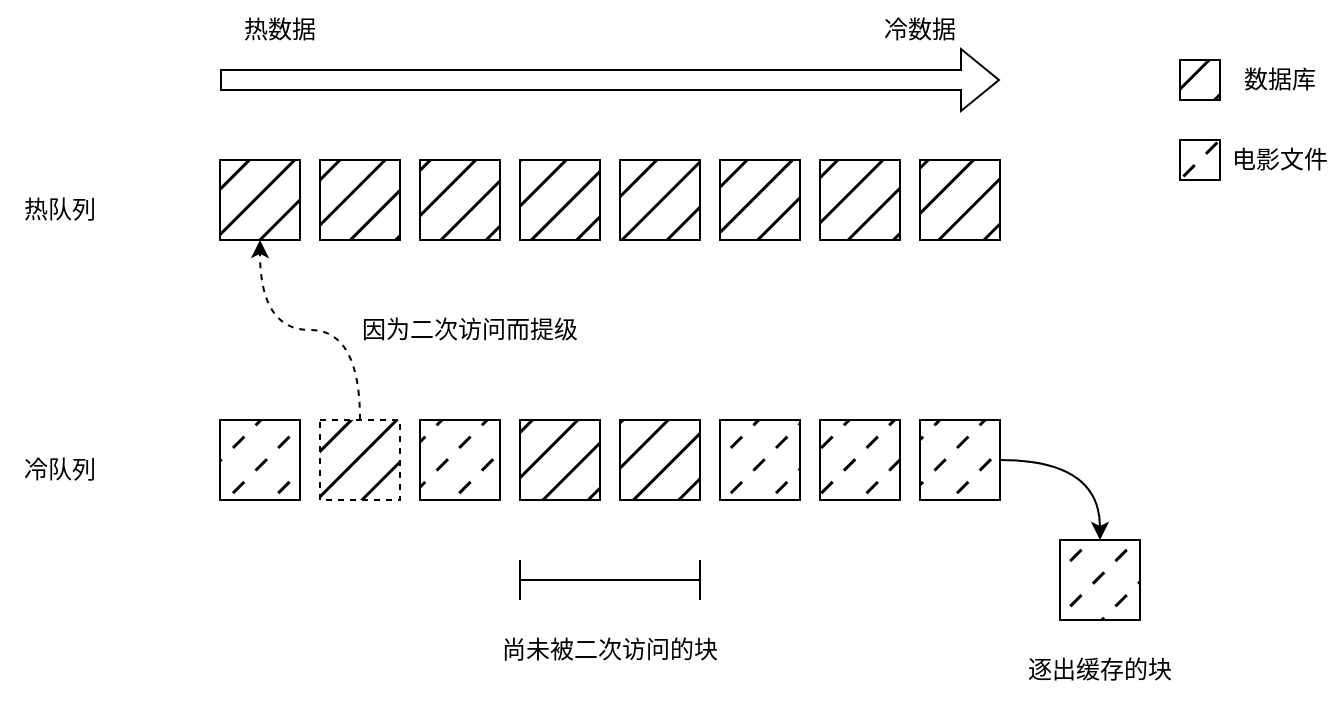 <mxfile version="20.6.0" type="github">
  <diagram id="uTsg7-uFlDPBhjWVkI7H" name="第 1 页">
    <mxGraphModel dx="870" dy="594" grid="1" gridSize="10" guides="1" tooltips="1" connect="1" arrows="1" fold="1" page="1" pageScale="1" pageWidth="827" pageHeight="1169" math="0" shadow="0">
      <root>
        <mxCell id="0" />
        <mxCell id="1" parent="0" />
        <mxCell id="RzR_Zg-Hlq1Db83ceBPq-1" value="" style="whiteSpace=wrap;html=1;aspect=fixed;" vertex="1" parent="1">
          <mxGeometry x="200" y="160" width="40" height="40" as="geometry" />
        </mxCell>
        <mxCell id="RzR_Zg-Hlq1Db83ceBPq-2" value="" style="whiteSpace=wrap;html=1;aspect=fixed;fillStyle=hatch;fillColor=#000000;" vertex="1" parent="1">
          <mxGeometry x="250" y="160" width="40" height="40" as="geometry" />
        </mxCell>
        <mxCell id="RzR_Zg-Hlq1Db83ceBPq-3" value="" style="whiteSpace=wrap;html=1;aspect=fixed;fillStyle=hatch;fillColor=#000000;" vertex="1" parent="1">
          <mxGeometry x="300" y="160" width="40" height="40" as="geometry" />
        </mxCell>
        <mxCell id="RzR_Zg-Hlq1Db83ceBPq-4" value="" style="whiteSpace=wrap;html=1;aspect=fixed;fillStyle=hatch;fillColor=#000000;" vertex="1" parent="1">
          <mxGeometry x="350" y="160" width="40" height="40" as="geometry" />
        </mxCell>
        <mxCell id="RzR_Zg-Hlq1Db83ceBPq-5" value="" style="whiteSpace=wrap;html=1;aspect=fixed;fillStyle=hatch;fillColor=#000000;" vertex="1" parent="1">
          <mxGeometry x="400" y="160" width="40" height="40" as="geometry" />
        </mxCell>
        <mxCell id="RzR_Zg-Hlq1Db83ceBPq-6" value="" style="whiteSpace=wrap;html=1;aspect=fixed;fillStyle=hatch;fillColor=#000000;" vertex="1" parent="1">
          <mxGeometry x="450" y="160" width="40" height="40" as="geometry" />
        </mxCell>
        <mxCell id="RzR_Zg-Hlq1Db83ceBPq-7" value="" style="whiteSpace=wrap;html=1;aspect=fixed;fillStyle=hatch;fillColor=#000000;" vertex="1" parent="1">
          <mxGeometry x="500" y="160" width="40" height="40" as="geometry" />
        </mxCell>
        <mxCell id="RzR_Zg-Hlq1Db83ceBPq-8" value="" style="whiteSpace=wrap;html=1;aspect=fixed;fillStyle=hatch;fillColor=#000000;" vertex="1" parent="1">
          <mxGeometry x="550" y="160" width="40" height="40" as="geometry" />
        </mxCell>
        <mxCell id="RzR_Zg-Hlq1Db83ceBPq-9" value="" style="whiteSpace=wrap;html=1;aspect=fixed;fillStyle=dashed;fillColor=#000000;" vertex="1" parent="1">
          <mxGeometry x="200" y="290" width="40" height="40" as="geometry" />
        </mxCell>
        <mxCell id="RzR_Zg-Hlq1Db83ceBPq-19" style="edgeStyle=orthogonalEdgeStyle;rounded=0;orthogonalLoop=1;jettySize=auto;html=1;exitX=0.5;exitY=0;exitDx=0;exitDy=0;entryX=0.5;entryY=1;entryDx=0;entryDy=0;dashed=1;curved=1;" edge="1" parent="1" source="RzR_Zg-Hlq1Db83ceBPq-10" target="RzR_Zg-Hlq1Db83ceBPq-1">
          <mxGeometry relative="1" as="geometry" />
        </mxCell>
        <mxCell id="RzR_Zg-Hlq1Db83ceBPq-10" value="" style="whiteSpace=wrap;html=1;aspect=fixed;dashed=1;fillStyle=hatch;fillColor=#000000;" vertex="1" parent="1">
          <mxGeometry x="250" y="290" width="40" height="40" as="geometry" />
        </mxCell>
        <mxCell id="RzR_Zg-Hlq1Db83ceBPq-11" value="" style="whiteSpace=wrap;html=1;aspect=fixed;fillStyle=dashed;fillColor=#000000;" vertex="1" parent="1">
          <mxGeometry x="300" y="290" width="40" height="40" as="geometry" />
        </mxCell>
        <mxCell id="RzR_Zg-Hlq1Db83ceBPq-12" value="" style="whiteSpace=wrap;html=1;aspect=fixed;fillStyle=hatch;fillColor=#000000;" vertex="1" parent="1">
          <mxGeometry x="350" y="290" width="40" height="40" as="geometry" />
        </mxCell>
        <mxCell id="RzR_Zg-Hlq1Db83ceBPq-13" value="" style="whiteSpace=wrap;html=1;aspect=fixed;fillStyle=hatch;fillColor=#000000;" vertex="1" parent="1">
          <mxGeometry x="400" y="290" width="40" height="40" as="geometry" />
        </mxCell>
        <mxCell id="RzR_Zg-Hlq1Db83ceBPq-14" value="" style="whiteSpace=wrap;html=1;aspect=fixed;fillStyle=dashed;fillColor=#000000;" vertex="1" parent="1">
          <mxGeometry x="450" y="290" width="40" height="40" as="geometry" />
        </mxCell>
        <mxCell id="RzR_Zg-Hlq1Db83ceBPq-15" value="" style="whiteSpace=wrap;html=1;aspect=fixed;fillStyle=dashed;fillColor=#000000;" vertex="1" parent="1">
          <mxGeometry x="500" y="290" width="40" height="40" as="geometry" />
        </mxCell>
        <mxCell id="RzR_Zg-Hlq1Db83ceBPq-25" style="edgeStyle=orthogonalEdgeStyle;curved=1;rounded=0;orthogonalLoop=1;jettySize=auto;html=1;exitX=1;exitY=0.5;exitDx=0;exitDy=0;entryX=0.5;entryY=0;entryDx=0;entryDy=0;" edge="1" parent="1" source="RzR_Zg-Hlq1Db83ceBPq-16" target="RzR_Zg-Hlq1Db83ceBPq-24">
          <mxGeometry relative="1" as="geometry" />
        </mxCell>
        <mxCell id="RzR_Zg-Hlq1Db83ceBPq-16" value="" style="whiteSpace=wrap;html=1;aspect=fixed;fillStyle=dashed;fillColor=#000000;" vertex="1" parent="1">
          <mxGeometry x="550" y="290" width="40" height="40" as="geometry" />
        </mxCell>
        <mxCell id="RzR_Zg-Hlq1Db83ceBPq-17" value="热队列" style="text;html=1;strokeColor=none;fillColor=none;align=center;verticalAlign=middle;whiteSpace=wrap;rounded=0;" vertex="1" parent="1">
          <mxGeometry x="90" y="170" width="60" height="30" as="geometry" />
        </mxCell>
        <mxCell id="RzR_Zg-Hlq1Db83ceBPq-18" value="冷队列" style="text;html=1;strokeColor=none;fillColor=none;align=center;verticalAlign=middle;whiteSpace=wrap;rounded=0;" vertex="1" parent="1">
          <mxGeometry x="90" y="300" width="60" height="30" as="geometry" />
        </mxCell>
        <mxCell id="RzR_Zg-Hlq1Db83ceBPq-20" value="" style="shape=flexArrow;endArrow=classic;html=1;rounded=0;curved=1;" edge="1" parent="1">
          <mxGeometry width="50" height="50" relative="1" as="geometry">
            <mxPoint x="200" y="120" as="sourcePoint" />
            <mxPoint x="590" y="120" as="targetPoint" />
          </mxGeometry>
        </mxCell>
        <mxCell id="RzR_Zg-Hlq1Db83ceBPq-21" value="热数据" style="text;html=1;strokeColor=none;fillColor=none;align=center;verticalAlign=middle;whiteSpace=wrap;rounded=0;dashed=1;" vertex="1" parent="1">
          <mxGeometry x="200" y="80" width="60" height="30" as="geometry" />
        </mxCell>
        <mxCell id="RzR_Zg-Hlq1Db83ceBPq-22" value="冷数据" style="text;html=1;strokeColor=none;fillColor=none;align=center;verticalAlign=middle;whiteSpace=wrap;rounded=0;dashed=1;" vertex="1" parent="1">
          <mxGeometry x="520" y="80" width="60" height="30" as="geometry" />
        </mxCell>
        <mxCell id="RzR_Zg-Hlq1Db83ceBPq-23" value="" style="whiteSpace=wrap;html=1;aspect=fixed;fillStyle=hatch;fillColor=#000000;" vertex="1" parent="1">
          <mxGeometry x="200" y="160" width="40" height="40" as="geometry" />
        </mxCell>
        <mxCell id="RzR_Zg-Hlq1Db83ceBPq-24" value="" style="whiteSpace=wrap;html=1;aspect=fixed;fillStyle=dashed;fillColor=#000000;" vertex="1" parent="1">
          <mxGeometry x="620" y="350" width="40" height="40" as="geometry" />
        </mxCell>
        <mxCell id="RzR_Zg-Hlq1Db83ceBPq-26" value="逐出缓存的块" style="text;html=1;strokeColor=none;fillColor=none;align=center;verticalAlign=middle;whiteSpace=wrap;rounded=0;dashed=1;fillStyle=dashed;" vertex="1" parent="1">
          <mxGeometry x="595" y="400" width="90" height="30" as="geometry" />
        </mxCell>
        <mxCell id="RzR_Zg-Hlq1Db83ceBPq-27" value="因为二次访问而提级" style="text;html=1;strokeColor=none;fillColor=none;align=center;verticalAlign=middle;whiteSpace=wrap;rounded=0;dashed=1;fillStyle=hatch;" vertex="1" parent="1">
          <mxGeometry x="270" y="230" width="110" height="30" as="geometry" />
        </mxCell>
        <mxCell id="RzR_Zg-Hlq1Db83ceBPq-28" value="尚未被二次访问的块" style="text;html=1;strokeColor=none;fillColor=none;align=center;verticalAlign=middle;whiteSpace=wrap;rounded=0;dashed=1;fillStyle=hatch;" vertex="1" parent="1">
          <mxGeometry x="335" y="390" width="120" height="30" as="geometry" />
        </mxCell>
        <mxCell id="RzR_Zg-Hlq1Db83ceBPq-29" value="" style="shape=crossbar;whiteSpace=wrap;html=1;rounded=1;fillStyle=hatch;fillColor=#000000;" vertex="1" parent="1">
          <mxGeometry x="350" y="360" width="90" height="20" as="geometry" />
        </mxCell>
        <mxCell id="RzR_Zg-Hlq1Db83ceBPq-30" value="" style="whiteSpace=wrap;html=1;aspect=fixed;fillStyle=hatch;fillColor=#000000;" vertex="1" parent="1">
          <mxGeometry x="680" y="110" width="20" height="20" as="geometry" />
        </mxCell>
        <mxCell id="RzR_Zg-Hlq1Db83ceBPq-31" value="" style="whiteSpace=wrap;html=1;aspect=fixed;fillStyle=dashed;fillColor=#000000;" vertex="1" parent="1">
          <mxGeometry x="680" y="150" width="20" height="20" as="geometry" />
        </mxCell>
        <mxCell id="RzR_Zg-Hlq1Db83ceBPq-32" value="数据库" style="text;html=1;strokeColor=none;fillColor=none;align=center;verticalAlign=middle;whiteSpace=wrap;rounded=0;fillStyle=hatch;" vertex="1" parent="1">
          <mxGeometry x="700" y="105" width="60" height="30" as="geometry" />
        </mxCell>
        <mxCell id="RzR_Zg-Hlq1Db83ceBPq-33" value="电影文件" style="text;html=1;strokeColor=none;fillColor=none;align=center;verticalAlign=middle;whiteSpace=wrap;rounded=0;fillStyle=hatch;" vertex="1" parent="1">
          <mxGeometry x="700" y="145" width="60" height="30" as="geometry" />
        </mxCell>
      </root>
    </mxGraphModel>
  </diagram>
</mxfile>
